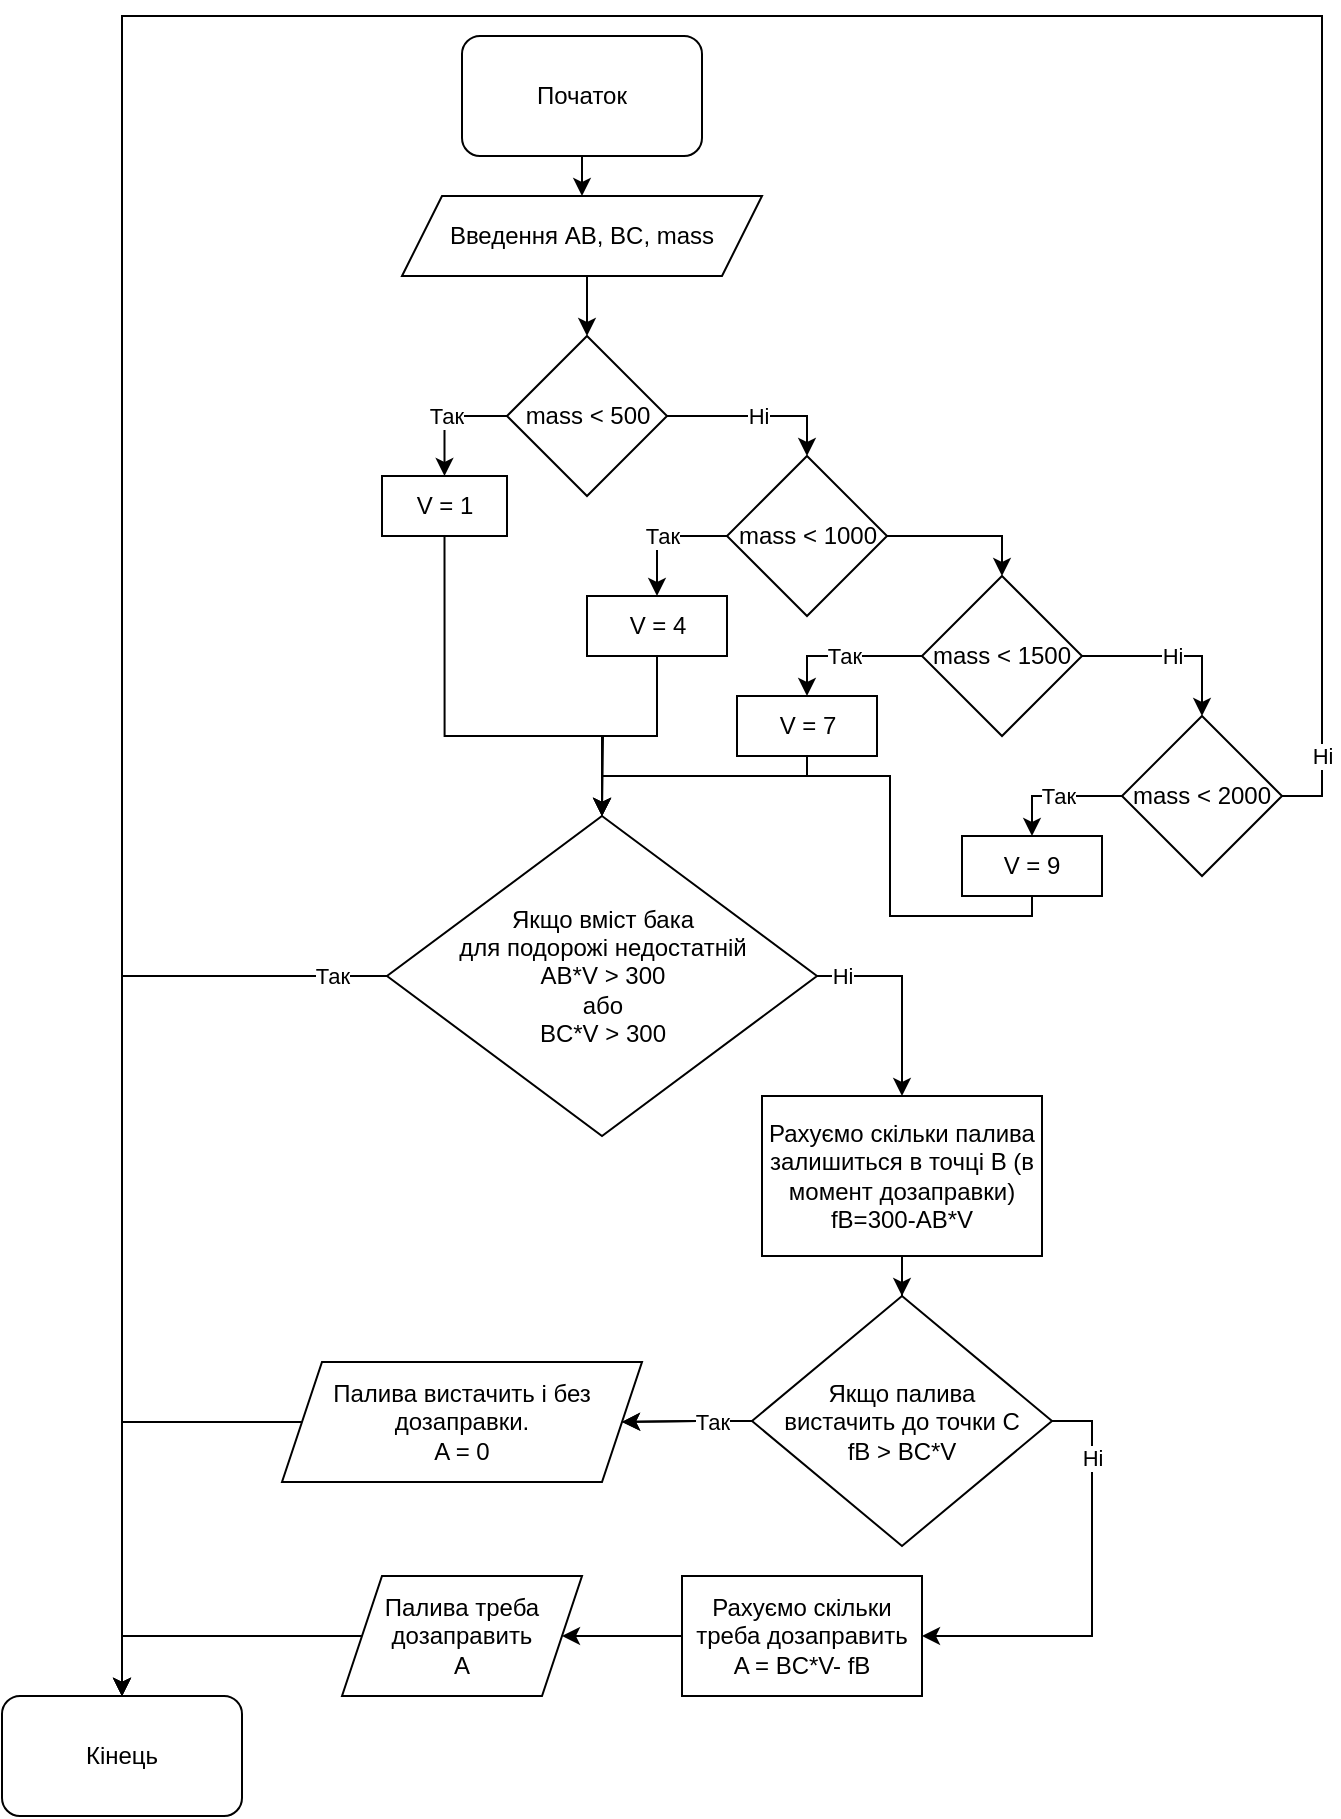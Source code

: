 <mxfile version="20.8.21" type="device"><diagram name="Сторінка-1" id="HlaA6lT-APJEU5iwlXUm"><mxGraphModel dx="1312" dy="887" grid="1" gridSize="10" guides="1" tooltips="1" connect="1" arrows="1" fold="1" page="1" pageScale="1" pageWidth="827" pageHeight="1169" math="0" shadow="0"><root><mxCell id="0"/><mxCell id="1" parent="0"/><mxCell id="7pPwx56k_qdy4Ako5MWz-4" style="edgeStyle=orthogonalEdgeStyle;rounded=0;orthogonalLoop=1;jettySize=auto;html=1;exitX=0.5;exitY=1;exitDx=0;exitDy=0;entryX=0.5;entryY=0;entryDx=0;entryDy=0;" edge="1" parent="1" source="7pPwx56k_qdy4Ako5MWz-1" target="7pPwx56k_qdy4Ako5MWz-3"><mxGeometry relative="1" as="geometry"/></mxCell><mxCell id="7pPwx56k_qdy4Ako5MWz-1" value="Початок" style="rounded=1;whiteSpace=wrap;html=1;" vertex="1" parent="1"><mxGeometry x="340" y="30" width="120" height="60" as="geometry"/></mxCell><mxCell id="7pPwx56k_qdy4Ako5MWz-6" style="edgeStyle=orthogonalEdgeStyle;rounded=0;orthogonalLoop=1;jettySize=auto;html=1;exitX=0.5;exitY=1;exitDx=0;exitDy=0;entryX=0.5;entryY=0;entryDx=0;entryDy=0;" edge="1" parent="1" source="7pPwx56k_qdy4Ako5MWz-3" target="7pPwx56k_qdy4Ako5MWz-26"><mxGeometry relative="1" as="geometry"><mxPoint x="400" y="180" as="targetPoint"/></mxGeometry></mxCell><mxCell id="7pPwx56k_qdy4Ako5MWz-3" value="Введення AB, BC, mass" style="shape=parallelogram;perimeter=parallelogramPerimeter;whiteSpace=wrap;html=1;fixedSize=1;" vertex="1" parent="1"><mxGeometry x="310" y="110" width="180" height="40" as="geometry"/></mxCell><mxCell id="7pPwx56k_qdy4Ako5MWz-11" value="Так" style="edgeStyle=orthogonalEdgeStyle;rounded=0;orthogonalLoop=1;jettySize=auto;html=1;exitX=0;exitY=0.5;exitDx=0;exitDy=0;entryX=0.5;entryY=0;entryDx=0;entryDy=0;" edge="1" parent="1" source="7pPwx56k_qdy4Ako5MWz-7" target="7pPwx56k_qdy4Ako5MWz-8"><mxGeometry x="-0.888" relative="1" as="geometry"><mxPoint as="offset"/></mxGeometry></mxCell><mxCell id="7pPwx56k_qdy4Ako5MWz-12" value="Ні" style="edgeStyle=orthogonalEdgeStyle;rounded=0;orthogonalLoop=1;jettySize=auto;html=1;exitX=1;exitY=0.5;exitDx=0;exitDy=0;" edge="1" parent="1" source="7pPwx56k_qdy4Ako5MWz-7" target="7pPwx56k_qdy4Ako5MWz-13"><mxGeometry x="-0.766" relative="1" as="geometry"><mxPoint x="550" y="550" as="targetPoint"/><mxPoint as="offset"/></mxGeometry></mxCell><mxCell id="7pPwx56k_qdy4Ako5MWz-7" value="Якщо вміст бака &lt;br&gt;для подорожі недостатній&lt;br&gt;AB*V &amp;gt; 300&lt;br&gt;або&lt;br&gt;BC*V &amp;gt; 300" style="rhombus;whiteSpace=wrap;html=1;" vertex="1" parent="1"><mxGeometry x="302.5" y="420" width="215" height="160" as="geometry"/></mxCell><mxCell id="7pPwx56k_qdy4Ako5MWz-8" value="Кінець" style="rounded=1;whiteSpace=wrap;html=1;" vertex="1" parent="1"><mxGeometry x="110" y="860" width="120" height="60" as="geometry"/></mxCell><mxCell id="7pPwx56k_qdy4Ako5MWz-14" style="edgeStyle=orthogonalEdgeStyle;rounded=0;orthogonalLoop=1;jettySize=auto;html=1;exitX=0.5;exitY=1;exitDx=0;exitDy=0;" edge="1" parent="1" source="7pPwx56k_qdy4Ako5MWz-13" target="7pPwx56k_qdy4Ako5MWz-15"><mxGeometry relative="1" as="geometry"><mxPoint x="560" y="760" as="targetPoint"/></mxGeometry></mxCell><mxCell id="7pPwx56k_qdy4Ako5MWz-13" value="Рахуємо скільки палива залишиться в точці В (в момент дозаправки)&lt;br&gt;fB=300-AB*V" style="rounded=0;whiteSpace=wrap;html=1;" vertex="1" parent="1"><mxGeometry x="490" y="560" width="140" height="80" as="geometry"/></mxCell><mxCell id="7pPwx56k_qdy4Ako5MWz-16" style="edgeStyle=orthogonalEdgeStyle;rounded=0;orthogonalLoop=1;jettySize=auto;html=1;exitX=0;exitY=0.5;exitDx=0;exitDy=0;" edge="1" parent="1" source="7pPwx56k_qdy4Ako5MWz-15" target="7pPwx56k_qdy4Ako5MWz-17"><mxGeometry relative="1" as="geometry"><mxPoint x="370" y="723" as="targetPoint"/></mxGeometry></mxCell><mxCell id="7pPwx56k_qdy4Ako5MWz-19" value="Так" style="edgeStyle=orthogonalEdgeStyle;rounded=0;orthogonalLoop=1;jettySize=auto;html=1;" edge="1" parent="1" source="7pPwx56k_qdy4Ako5MWz-15" target="7pPwx56k_qdy4Ako5MWz-17"><mxGeometry x="-0.237" y="1" relative="1" as="geometry"><mxPoint x="5" y="-1" as="offset"/></mxGeometry></mxCell><mxCell id="7pPwx56k_qdy4Ako5MWz-23" value="Ні" style="edgeStyle=orthogonalEdgeStyle;rounded=0;orthogonalLoop=1;jettySize=auto;html=1;exitX=1;exitY=0.5;exitDx=0;exitDy=0;entryX=1;entryY=0.5;entryDx=0;entryDy=0;" edge="1" parent="1" source="7pPwx56k_qdy4Ako5MWz-15" target="7pPwx56k_qdy4Ako5MWz-22"><mxGeometry x="-0.647" relative="1" as="geometry"><mxPoint y="1" as="offset"/></mxGeometry></mxCell><mxCell id="7pPwx56k_qdy4Ako5MWz-15" value="Якщо палива &lt;br&gt;вистачить до точки С&lt;br&gt;fB &amp;gt; BC*V" style="rhombus;whiteSpace=wrap;html=1;" vertex="1" parent="1"><mxGeometry x="485" y="660" width="150" height="125" as="geometry"/></mxCell><mxCell id="7pPwx56k_qdy4Ako5MWz-18" style="edgeStyle=orthogonalEdgeStyle;rounded=0;orthogonalLoop=1;jettySize=auto;html=1;exitX=0;exitY=0.5;exitDx=0;exitDy=0;entryX=0.5;entryY=0;entryDx=0;entryDy=0;" edge="1" parent="1" source="7pPwx56k_qdy4Ako5MWz-17" target="7pPwx56k_qdy4Ako5MWz-8"><mxGeometry relative="1" as="geometry"/></mxCell><mxCell id="7pPwx56k_qdy4Ako5MWz-17" value="Палива вистачить і без дозаправки.&lt;br&gt;A = 0" style="shape=parallelogram;perimeter=parallelogramPerimeter;whiteSpace=wrap;html=1;fixedSize=1;" vertex="1" parent="1"><mxGeometry x="250" y="693" width="180" height="60" as="geometry"/></mxCell><mxCell id="7pPwx56k_qdy4Ako5MWz-25" style="edgeStyle=orthogonalEdgeStyle;rounded=0;orthogonalLoop=1;jettySize=auto;html=1;exitX=0;exitY=0.5;exitDx=0;exitDy=0;entryX=0.5;entryY=0;entryDx=0;entryDy=0;" edge="1" parent="1" source="7pPwx56k_qdy4Ako5MWz-21" target="7pPwx56k_qdy4Ako5MWz-8"><mxGeometry relative="1" as="geometry"/></mxCell><mxCell id="7pPwx56k_qdy4Ako5MWz-21" value="Палива треба дозаправить&lt;br&gt;A" style="shape=parallelogram;perimeter=parallelogramPerimeter;whiteSpace=wrap;html=1;fixedSize=1;" vertex="1" parent="1"><mxGeometry x="280" y="800" width="120" height="60" as="geometry"/></mxCell><mxCell id="7pPwx56k_qdy4Ako5MWz-24" style="edgeStyle=orthogonalEdgeStyle;rounded=0;orthogonalLoop=1;jettySize=auto;html=1;exitX=0;exitY=0.5;exitDx=0;exitDy=0;entryX=1;entryY=0.5;entryDx=0;entryDy=0;" edge="1" parent="1" source="7pPwx56k_qdy4Ako5MWz-22" target="7pPwx56k_qdy4Ako5MWz-21"><mxGeometry relative="1" as="geometry"/></mxCell><mxCell id="7pPwx56k_qdy4Ako5MWz-22" value="Рахуємо скільки треба дозаправить&lt;br&gt;A = BC*V- fB" style="rounded=0;whiteSpace=wrap;html=1;" vertex="1" parent="1"><mxGeometry x="450" y="800" width="120" height="60" as="geometry"/></mxCell><mxCell id="7pPwx56k_qdy4Ako5MWz-27" value="Так" style="edgeStyle=orthogonalEdgeStyle;rounded=0;orthogonalLoop=1;jettySize=auto;html=1;exitX=0;exitY=0.5;exitDx=0;exitDy=0;" edge="1" parent="1" source="7pPwx56k_qdy4Ako5MWz-26" target="7pPwx56k_qdy4Ako5MWz-28"><mxGeometry relative="1" as="geometry"><mxPoint x="322.5" y="260" as="targetPoint"/></mxGeometry></mxCell><mxCell id="7pPwx56k_qdy4Ako5MWz-29" value="Ні" style="edgeStyle=orthogonalEdgeStyle;rounded=0;orthogonalLoop=1;jettySize=auto;html=1;exitX=1;exitY=0.5;exitDx=0;exitDy=0;entryX=0.5;entryY=0;entryDx=0;entryDy=0;" edge="1" parent="1" source="7pPwx56k_qdy4Ako5MWz-26" target="7pPwx56k_qdy4Ako5MWz-30"><mxGeometry relative="1" as="geometry"><mxPoint x="522.5" y="270" as="targetPoint"/></mxGeometry></mxCell><mxCell id="7pPwx56k_qdy4Ako5MWz-26" value="mass &amp;lt; 500" style="rhombus;whiteSpace=wrap;html=1;" vertex="1" parent="1"><mxGeometry x="362.5" y="180" width="80" height="80" as="geometry"/></mxCell><mxCell id="7pPwx56k_qdy4Ako5MWz-33" style="edgeStyle=orthogonalEdgeStyle;rounded=0;orthogonalLoop=1;jettySize=auto;html=1;exitX=0.5;exitY=1;exitDx=0;exitDy=0;entryX=0.5;entryY=0;entryDx=0;entryDy=0;" edge="1" parent="1" source="7pPwx56k_qdy4Ako5MWz-28" target="7pPwx56k_qdy4Ako5MWz-7"><mxGeometry relative="1" as="geometry"><Array as="points"><mxPoint x="331" y="380"/><mxPoint x="410" y="380"/></Array></mxGeometry></mxCell><mxCell id="7pPwx56k_qdy4Ako5MWz-28" value="V = 1" style="rounded=0;whiteSpace=wrap;html=1;" vertex="1" parent="1"><mxGeometry x="300" y="250" width="62.5" height="30" as="geometry"/></mxCell><mxCell id="7pPwx56k_qdy4Ako5MWz-31" value="Так" style="edgeStyle=orthogonalEdgeStyle;rounded=0;orthogonalLoop=1;jettySize=auto;html=1;exitX=0;exitY=0.5;exitDx=0;exitDy=0;" edge="1" parent="1" source="7pPwx56k_qdy4Ako5MWz-30" target="7pPwx56k_qdy4Ako5MWz-32"><mxGeometry relative="1" as="geometry"><mxPoint x="432.5" y="330" as="targetPoint"/></mxGeometry></mxCell><mxCell id="7pPwx56k_qdy4Ako5MWz-38" style="edgeStyle=orthogonalEdgeStyle;rounded=0;orthogonalLoop=1;jettySize=auto;html=1;exitX=1;exitY=0.5;exitDx=0;exitDy=0;entryX=0.5;entryY=0;entryDx=0;entryDy=0;" edge="1" parent="1" source="7pPwx56k_qdy4Ako5MWz-30" target="7pPwx56k_qdy4Ako5MWz-35"><mxGeometry relative="1" as="geometry"/></mxCell><mxCell id="7pPwx56k_qdy4Ako5MWz-30" value="mass &amp;lt; 1000" style="rhombus;whiteSpace=wrap;html=1;" vertex="1" parent="1"><mxGeometry x="472.5" y="240" width="80" height="80" as="geometry"/></mxCell><mxCell id="7pPwx56k_qdy4Ako5MWz-34" style="edgeStyle=orthogonalEdgeStyle;rounded=0;orthogonalLoop=1;jettySize=auto;html=1;exitX=0.5;exitY=1;exitDx=0;exitDy=0;" edge="1" parent="1" source="7pPwx56k_qdy4Ako5MWz-32"><mxGeometry relative="1" as="geometry"><mxPoint x="410" y="420" as="targetPoint"/></mxGeometry></mxCell><mxCell id="7pPwx56k_qdy4Ako5MWz-32" value="V = 4" style="rounded=0;whiteSpace=wrap;html=1;" vertex="1" parent="1"><mxGeometry x="402.5" y="310" width="70" height="30" as="geometry"/></mxCell><mxCell id="7pPwx56k_qdy4Ako5MWz-41" value="Ні" style="edgeStyle=orthogonalEdgeStyle;rounded=0;orthogonalLoop=1;jettySize=auto;html=1;exitX=1;exitY=0.5;exitDx=0;exitDy=0;entryX=0.5;entryY=0;entryDx=0;entryDy=0;" edge="1" parent="1" source="7pPwx56k_qdy4Ako5MWz-35" target="7pPwx56k_qdy4Ako5MWz-37"><mxGeometry relative="1" as="geometry"/></mxCell><mxCell id="7pPwx56k_qdy4Ako5MWz-44" value="Так" style="edgeStyle=orthogonalEdgeStyle;rounded=0;orthogonalLoop=1;jettySize=auto;html=1;exitX=0;exitY=0.5;exitDx=0;exitDy=0;entryX=0.5;entryY=0;entryDx=0;entryDy=0;" edge="1" parent="1" source="7pPwx56k_qdy4Ako5MWz-35" target="7pPwx56k_qdy4Ako5MWz-42"><mxGeometry relative="1" as="geometry"/></mxCell><mxCell id="7pPwx56k_qdy4Ako5MWz-35" value="mass &amp;lt; 1500" style="rhombus;whiteSpace=wrap;html=1;" vertex="1" parent="1"><mxGeometry x="570" y="300" width="80" height="80" as="geometry"/></mxCell><mxCell id="7pPwx56k_qdy4Ako5MWz-45" value="Так" style="edgeStyle=orthogonalEdgeStyle;rounded=0;orthogonalLoop=1;jettySize=auto;html=1;exitX=0;exitY=0.5;exitDx=0;exitDy=0;entryX=0.5;entryY=0;entryDx=0;entryDy=0;" edge="1" parent="1" source="7pPwx56k_qdy4Ako5MWz-37" target="7pPwx56k_qdy4Ako5MWz-43"><mxGeometry relative="1" as="geometry"/></mxCell><mxCell id="7pPwx56k_qdy4Ako5MWz-49" value="Ні" style="edgeStyle=orthogonalEdgeStyle;rounded=0;orthogonalLoop=1;jettySize=auto;html=1;exitX=1;exitY=0.5;exitDx=0;exitDy=0;" edge="1" parent="1" source="7pPwx56k_qdy4Ako5MWz-37"><mxGeometry x="-0.957" relative="1" as="geometry"><mxPoint x="170" y="860" as="targetPoint"/><Array as="points"><mxPoint x="770" y="410"/><mxPoint x="770" y="20"/><mxPoint x="170" y="20"/></Array><mxPoint as="offset"/></mxGeometry></mxCell><mxCell id="7pPwx56k_qdy4Ako5MWz-37" value="mass &amp;lt; 2000" style="rhombus;whiteSpace=wrap;html=1;" vertex="1" parent="1"><mxGeometry x="670" y="370" width="80" height="80" as="geometry"/></mxCell><mxCell id="7pPwx56k_qdy4Ako5MWz-46" style="edgeStyle=orthogonalEdgeStyle;rounded=0;orthogonalLoop=1;jettySize=auto;html=1;exitX=0.5;exitY=1;exitDx=0;exitDy=0;entryX=0.5;entryY=0;entryDx=0;entryDy=0;" edge="1" parent="1" source="7pPwx56k_qdy4Ako5MWz-42" target="7pPwx56k_qdy4Ako5MWz-7"><mxGeometry relative="1" as="geometry"><Array as="points"><mxPoint x="513" y="400"/><mxPoint x="410" y="400"/></Array></mxGeometry></mxCell><mxCell id="7pPwx56k_qdy4Ako5MWz-42" value="V = 7" style="rounded=0;whiteSpace=wrap;html=1;" vertex="1" parent="1"><mxGeometry x="477.5" y="360" width="70" height="30" as="geometry"/></mxCell><mxCell id="7pPwx56k_qdy4Ako5MWz-47" style="edgeStyle=orthogonalEdgeStyle;rounded=0;orthogonalLoop=1;jettySize=auto;html=1;exitX=0.5;exitY=1;exitDx=0;exitDy=0;entryX=0.5;entryY=0;entryDx=0;entryDy=0;" edge="1" parent="1" source="7pPwx56k_qdy4Ako5MWz-43" target="7pPwx56k_qdy4Ako5MWz-7"><mxGeometry relative="1" as="geometry"><Array as="points"><mxPoint x="625" y="470"/><mxPoint x="554" y="470"/><mxPoint x="554" y="400"/><mxPoint x="410" y="400"/></Array></mxGeometry></mxCell><mxCell id="7pPwx56k_qdy4Ako5MWz-43" value="V = 9" style="rounded=0;whiteSpace=wrap;html=1;" vertex="1" parent="1"><mxGeometry x="590" y="430" width="70" height="30" as="geometry"/></mxCell></root></mxGraphModel></diagram></mxfile>